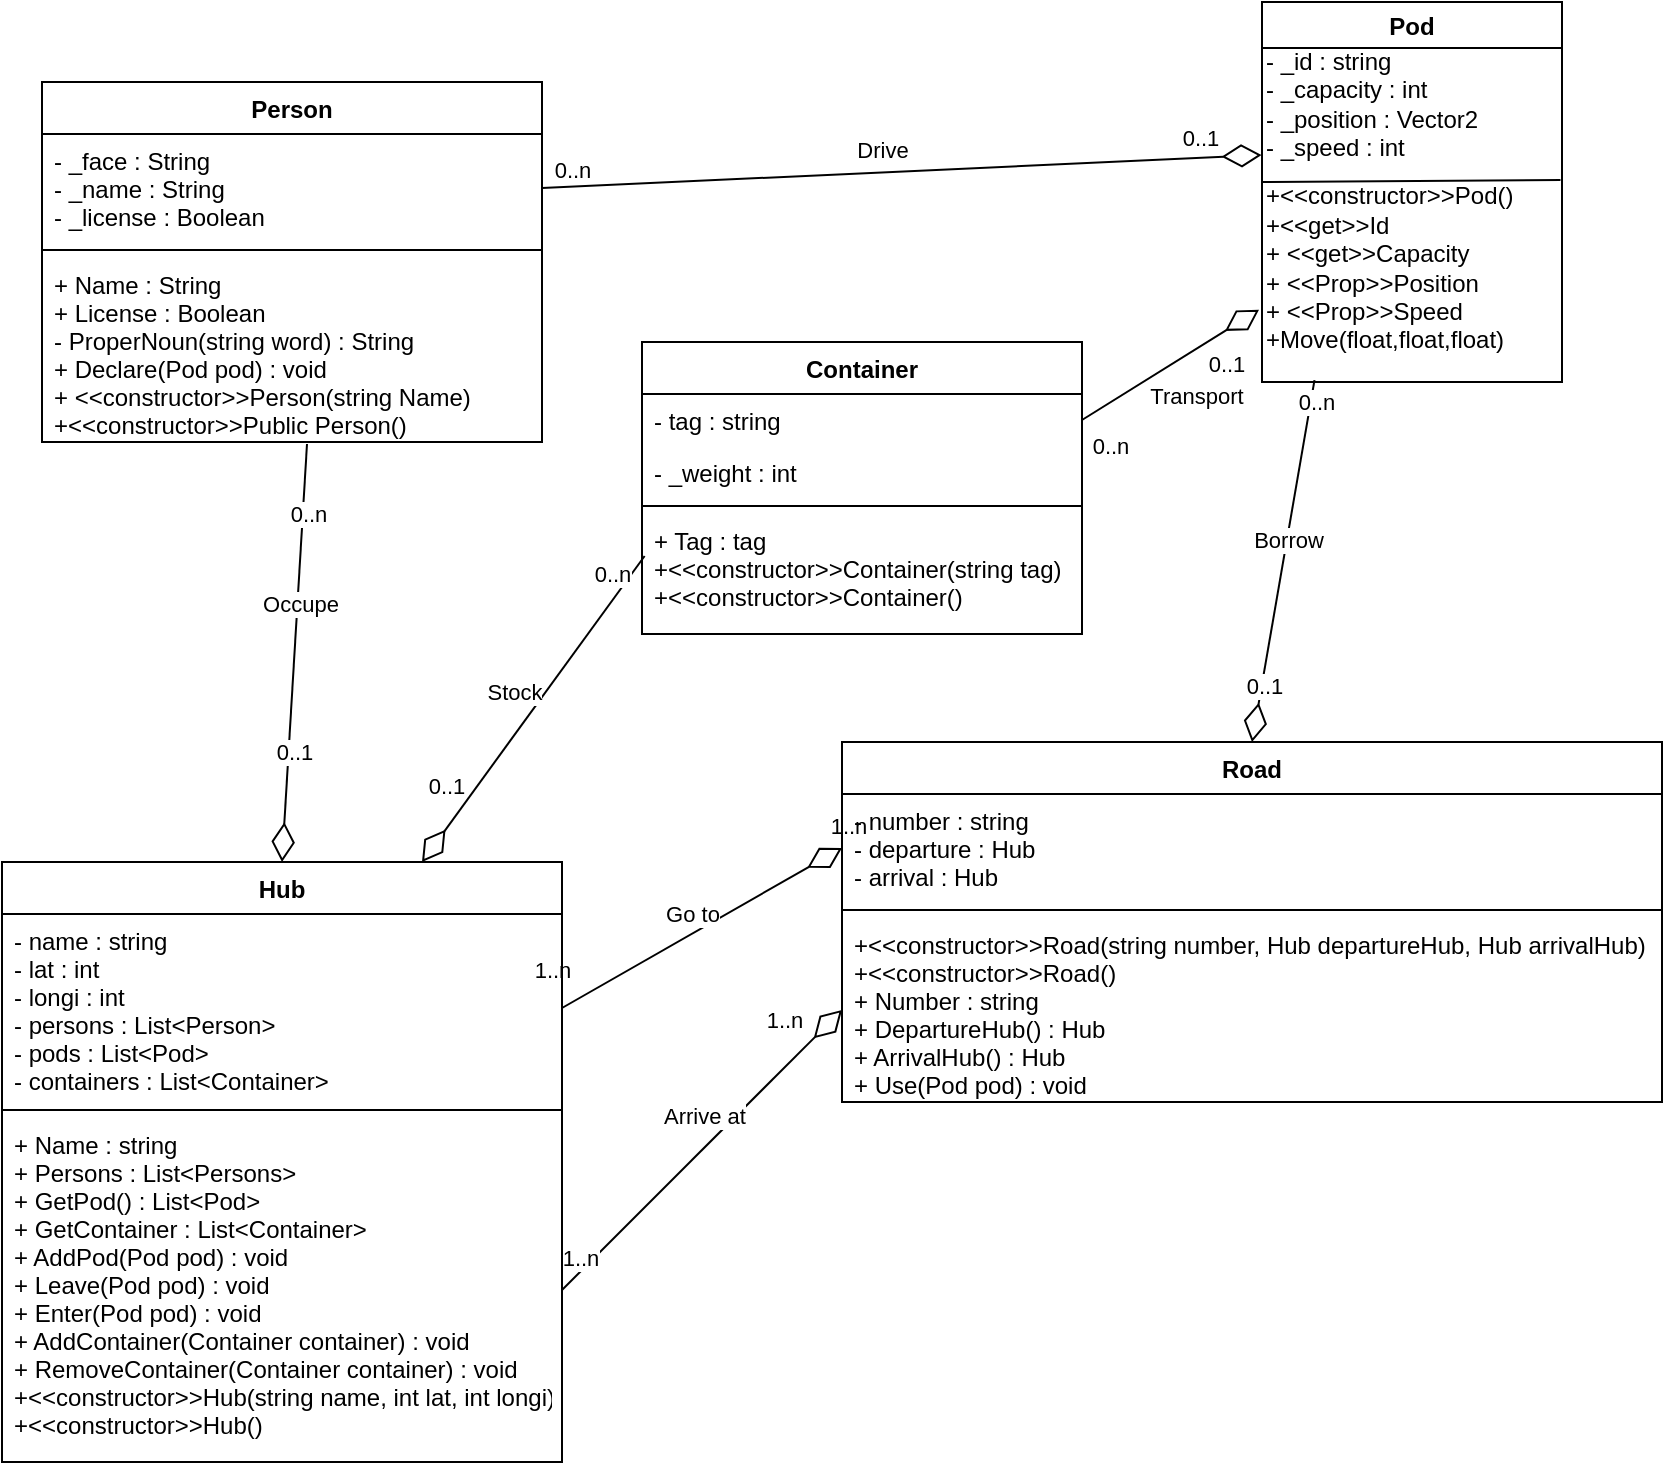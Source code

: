 <mxfile version="20.3.0" type="device"><diagram id="kgpKYQtTHZ0yAKxKKP6v" name="Page-1"><mxGraphModel dx="1220" dy="809" grid="1" gridSize="10" guides="1" tooltips="1" connect="1" arrows="1" fold="1" page="1" pageScale="1" pageWidth="1100" pageHeight="850" math="0" shadow="0"><root><mxCell id="0"/><mxCell id="1" parent="0"/><mxCell id="F5YFTLoxjawuT-Kz9pSx-9" value="Pod" style="swimlane;" parent="1" vertex="1"><mxGeometry x="640" y="30" width="150" height="190" as="geometry"/></mxCell><mxCell id="F5YFTLoxjawuT-Kz9pSx-10" value="- _id : string&lt;br&gt;&lt;div style=&quot;&quot;&gt;&lt;span style=&quot;background-color: initial;&quot;&gt;- _capacity : int&lt;/span&gt;&lt;/div&gt;&lt;div style=&quot;&quot;&gt;&lt;span style=&quot;background-color: initial;&quot;&gt;- _position : Vector2&lt;/span&gt;&lt;/div&gt;&lt;div style=&quot;&quot;&gt;&lt;span style=&quot;background-color: initial;&quot;&gt;- _speed : int&lt;/span&gt;&lt;/div&gt;" style="text;html=1;align=left;verticalAlign=middle;resizable=0;points=[];autosize=1;strokeColor=none;fillColor=none;" parent="F5YFTLoxjawuT-Kz9pSx-9" vertex="1"><mxGeometry y="16" width="130" height="70" as="geometry"/></mxCell><mxCell id="F5YFTLoxjawuT-Kz9pSx-11" value="+&amp;lt;&amp;lt;constructor&amp;gt;&amp;gt;Pod()&lt;br&gt;+&amp;lt;&amp;lt;get&amp;gt;&amp;gt;Id&lt;br&gt;+ &amp;lt;&amp;lt;get&amp;gt;&amp;gt;Capacity&lt;br&gt;+ &amp;lt;&amp;lt;Prop&amp;gt;&amp;gt;Position&lt;br&gt;+ &amp;lt;&amp;lt;Prop&amp;gt;&amp;gt;Speed&lt;br&gt;+Move(float,float,float)" style="text;html=1;align=left;verticalAlign=middle;resizable=0;points=[];autosize=1;strokeColor=none;fillColor=none;" parent="F5YFTLoxjawuT-Kz9pSx-9" vertex="1"><mxGeometry y="83" width="150" height="100" as="geometry"/></mxCell><mxCell id="F5YFTLoxjawuT-Kz9pSx-13" value="" style="endArrow=none;html=1;rounded=0;exitX=-0.001;exitY=0.07;exitDx=0;exitDy=0;exitPerimeter=0;entryX=0.995;entryY=0.06;entryDx=0;entryDy=0;entryPerimeter=0;" parent="F5YFTLoxjawuT-Kz9pSx-9" source="F5YFTLoxjawuT-Kz9pSx-11" target="F5YFTLoxjawuT-Kz9pSx-11" edge="1"><mxGeometry width="50" height="50" relative="1" as="geometry"><mxPoint x="5" y="80" as="sourcePoint"/><mxPoint x="155" y="40" as="targetPoint"/></mxGeometry></mxCell><mxCell id="F5YFTLoxjawuT-Kz9pSx-19" value="" style="endArrow=none;html=1;rounded=0;startArrow=diamondThin;startFill=0;exitX=-0.002;exitY=0.864;exitDx=0;exitDy=0;exitPerimeter=0;endSize=7;startSize=17;targetPerimeterSpacing=2;entryX=1;entryY=0.5;entryDx=0;entryDy=0;" parent="1" source="F5YFTLoxjawuT-Kz9pSx-10" target="wmPFfELcsKsomXW3OkJb-19" edge="1"><mxGeometry width="50" height="50" relative="1" as="geometry"><mxPoint x="400" y="110" as="sourcePoint"/><mxPoint x="470" y="210" as="targetPoint"/></mxGeometry></mxCell><mxCell id="F5YFTLoxjawuT-Kz9pSx-21" value="Drive" style="edgeLabel;html=1;align=center;verticalAlign=middle;resizable=0;points=[];" parent="F5YFTLoxjawuT-Kz9pSx-19" vertex="1" connectable="0"><mxGeometry x="0.057" y="1" relative="1" as="geometry"><mxPoint y="-12" as="offset"/></mxGeometry></mxCell><mxCell id="F5YFTLoxjawuT-Kz9pSx-24" value="0..n" style="edgeLabel;html=1;align=center;verticalAlign=middle;resizable=0;points=[];" parent="F5YFTLoxjawuT-Kz9pSx-19" vertex="1" connectable="0"><mxGeometry x="0.919" y="3" relative="1" as="geometry"><mxPoint y="-12" as="offset"/></mxGeometry></mxCell><mxCell id="wmPFfELcsKsomXW3OkJb-22" value="0..1" style="edgeLabel;html=1;align=center;verticalAlign=middle;resizable=0;points=[];" parent="F5YFTLoxjawuT-Kz9pSx-19" vertex="1" connectable="0"><mxGeometry x="-0.83" y="-3" relative="1" as="geometry"><mxPoint y="-7" as="offset"/></mxGeometry></mxCell><mxCell id="F5YFTLoxjawuT-Kz9pSx-25" value="" style="endArrow=none;html=1;rounded=0;startSize=17;endSize=7;targetPerimeterSpacing=2;startArrow=diamondThin;startFill=0;exitX=-0.01;exitY=0.709;exitDx=0;exitDy=0;exitPerimeter=0;entryX=1;entryY=0.5;entryDx=0;entryDy=0;" parent="1" source="F5YFTLoxjawuT-Kz9pSx-11" target="wmPFfELcsKsomXW3OkJb-6" edge="1"><mxGeometry width="50" height="50" relative="1" as="geometry"><mxPoint x="570" y="270" as="sourcePoint"/><mxPoint x="280" y="220" as="targetPoint"/></mxGeometry></mxCell><mxCell id="F5YFTLoxjawuT-Kz9pSx-26" value="Transport" style="edgeLabel;html=1;align=center;verticalAlign=middle;resizable=0;points=[];" parent="F5YFTLoxjawuT-Kz9pSx-25" vertex="1" connectable="0"><mxGeometry x="0.149" relative="1" as="geometry"><mxPoint x="19" y="11" as="offset"/></mxGeometry></mxCell><mxCell id="F5YFTLoxjawuT-Kz9pSx-28" value="0..1" style="edgeLabel;html=1;align=center;verticalAlign=middle;resizable=0;points=[];" parent="F5YFTLoxjawuT-Kz9pSx-25" vertex="1" connectable="0"><mxGeometry x="-0.715" y="-1" relative="1" as="geometry"><mxPoint x="-3" y="20" as="offset"/></mxGeometry></mxCell><mxCell id="F5YFTLoxjawuT-Kz9pSx-29" value="0..n" style="edgeLabel;html=1;align=center;verticalAlign=middle;resizable=0;points=[];" parent="F5YFTLoxjawuT-Kz9pSx-25" vertex="1" connectable="0"><mxGeometry x="0.756" y="-1" relative="1" as="geometry"><mxPoint x="3" y="20" as="offset"/></mxGeometry></mxCell><mxCell id="F5YFTLoxjawuT-Kz9pSx-35" value="" style="endArrow=none;html=1;rounded=0;startSize=17;endSize=7;targetPerimeterSpacing=7;startArrow=diamondThin;startFill=0;endFill=0;sourcePerimeterSpacing=17;entryX=0.006;entryY=0.35;entryDx=0;entryDy=0;entryPerimeter=0;exitX=0.75;exitY=0;exitDx=0;exitDy=0;" parent="1" source="wmPFfELcsKsomXW3OkJb-9" target="wmPFfELcsKsomXW3OkJb-8" edge="1"><mxGeometry width="50" height="50" relative="1" as="geometry"><mxPoint x="230" y="390" as="sourcePoint"/><mxPoint x="280" y="250" as="targetPoint"/></mxGeometry></mxCell><mxCell id="F5YFTLoxjawuT-Kz9pSx-36" value="Stock" style="edgeLabel;html=1;align=center;verticalAlign=middle;resizable=0;points=[];" parent="F5YFTLoxjawuT-Kz9pSx-35" vertex="1" connectable="0"><mxGeometry x="-0.209" relative="1" as="geometry"><mxPoint x="2" y="-25" as="offset"/></mxGeometry></mxCell><mxCell id="F5YFTLoxjawuT-Kz9pSx-37" value="0..1" style="edgeLabel;html=1;align=center;verticalAlign=middle;resizable=0;points=[];" parent="F5YFTLoxjawuT-Kz9pSx-35" vertex="1" connectable="0"><mxGeometry x="-0.631" y="-1" relative="1" as="geometry"><mxPoint x="-10" y="-11" as="offset"/></mxGeometry></mxCell><mxCell id="F5YFTLoxjawuT-Kz9pSx-38" value="0..n" style="edgeLabel;html=1;align=center;verticalAlign=middle;resizable=0;points=[];" parent="F5YFTLoxjawuT-Kz9pSx-35" vertex="1" connectable="0"><mxGeometry x="0.744" y="1" relative="1" as="geometry"><mxPoint x="-2" y="-10" as="offset"/></mxGeometry></mxCell><mxCell id="F5YFTLoxjawuT-Kz9pSx-39" value="" style="endArrow=none;html=1;rounded=0;startSize=17;endSize=17;sourcePerimeterSpacing=7;targetPerimeterSpacing=7;endFill=0;exitX=0.5;exitY=0;exitDx=0;exitDy=0;startArrow=diamondThin;startFill=0;entryX=0.53;entryY=1.011;entryDx=0;entryDy=0;entryPerimeter=0;" parent="1" source="wmPFfELcsKsomXW3OkJb-9" target="wmPFfELcsKsomXW3OkJb-21" edge="1"><mxGeometry width="50" height="50" relative="1" as="geometry"><mxPoint x="180" y="270" as="sourcePoint"/><mxPoint x="280" y="250" as="targetPoint"/></mxGeometry></mxCell><mxCell id="F5YFTLoxjawuT-Kz9pSx-40" value="Occupe" style="edgeLabel;html=1;align=center;verticalAlign=middle;resizable=0;points=[];" parent="F5YFTLoxjawuT-Kz9pSx-39" vertex="1" connectable="0"><mxGeometry x="0.241" y="-1" relative="1" as="geometry"><mxPoint as="offset"/></mxGeometry></mxCell><mxCell id="F5YFTLoxjawuT-Kz9pSx-41" value="0..n" style="edgeLabel;html=1;align=center;verticalAlign=middle;resizable=0;points=[];" parent="F5YFTLoxjawuT-Kz9pSx-39" vertex="1" connectable="0"><mxGeometry x="0.674" y="-2" relative="1" as="geometry"><mxPoint as="offset"/></mxGeometry></mxCell><mxCell id="F5YFTLoxjawuT-Kz9pSx-42" value="0..1" style="edgeLabel;html=1;align=center;verticalAlign=middle;resizable=0;points=[];" parent="F5YFTLoxjawuT-Kz9pSx-39" vertex="1" connectable="0"><mxGeometry x="-0.475" y="-2" relative="1" as="geometry"><mxPoint as="offset"/></mxGeometry></mxCell><mxCell id="F5YFTLoxjawuT-Kz9pSx-51" value="" style="endArrow=none;html=1;rounded=0;startSize=17;endSize=17;sourcePerimeterSpacing=7;targetPerimeterSpacing=7;entryX=0.175;entryY=1.061;entryDx=0;entryDy=0;entryPerimeter=0;startArrow=diamondThin;startFill=0;exitX=0.5;exitY=0;exitDx=0;exitDy=0;" parent="1" source="wmPFfELcsKsomXW3OkJb-1" target="F5YFTLoxjawuT-Kz9pSx-11" edge="1"><mxGeometry width="50" height="50" relative="1" as="geometry"><mxPoint x="700" y="420" as="sourcePoint"/><mxPoint x="280" y="270" as="targetPoint"/><Array as="points"/></mxGeometry></mxCell><mxCell id="F5YFTLoxjawuT-Kz9pSx-52" value="0..1" style="edgeLabel;html=1;align=center;verticalAlign=middle;resizable=0;points=[];" parent="F5YFTLoxjawuT-Kz9pSx-51" vertex="1" connectable="0"><mxGeometry x="-0.682" y="-1" relative="1" as="geometry"><mxPoint as="offset"/></mxGeometry></mxCell><mxCell id="F5YFTLoxjawuT-Kz9pSx-53" value="0..n" style="edgeLabel;html=1;align=center;verticalAlign=middle;resizable=0;points=[];" parent="F5YFTLoxjawuT-Kz9pSx-51" vertex="1" connectable="0"><mxGeometry x="0.885" y="-2" relative="1" as="geometry"><mxPoint as="offset"/></mxGeometry></mxCell><mxCell id="F5YFTLoxjawuT-Kz9pSx-55" value="Borrow" style="edgeLabel;html=1;align=center;verticalAlign=middle;resizable=0;points=[];" parent="F5YFTLoxjawuT-Kz9pSx-51" vertex="1" connectable="0"><mxGeometry x="0.121" relative="1" as="geometry"><mxPoint as="offset"/></mxGeometry></mxCell><mxCell id="F5YFTLoxjawuT-Kz9pSx-56" value="" style="endArrow=none;html=1;rounded=0;startSize=17;endSize=17;sourcePerimeterSpacing=7;targetPerimeterSpacing=7;startArrow=diamondThin;startFill=0;entryX=1;entryY=0.5;entryDx=0;entryDy=0;exitX=0;exitY=0.5;exitDx=0;exitDy=0;" parent="1" source="wmPFfELcsKsomXW3OkJb-2" target="wmPFfELcsKsomXW3OkJb-10" edge="1"><mxGeometry width="50" height="50" relative="1" as="geometry"><mxPoint x="530" y="590" as="sourcePoint"/><mxPoint x="460" y="497" as="targetPoint"/></mxGeometry></mxCell><mxCell id="F5YFTLoxjawuT-Kz9pSx-57" value="Go&amp;nbsp;to" style="edgeLabel;html=1;align=center;verticalAlign=middle;resizable=0;points=[];" parent="F5YFTLoxjawuT-Kz9pSx-56" vertex="1" connectable="0"><mxGeometry x="0.094" y="1" relative="1" as="geometry"><mxPoint x="1" y="-12" as="offset"/></mxGeometry></mxCell><mxCell id="F5YFTLoxjawuT-Kz9pSx-61" value="1..n" style="edgeLabel;html=1;align=center;verticalAlign=middle;resizable=0;points=[];" parent="F5YFTLoxjawuT-Kz9pSx-56" vertex="1" connectable="0"><mxGeometry x="-0.9" y="-1" relative="1" as="geometry"><mxPoint x="10" y="-14" as="offset"/></mxGeometry></mxCell><mxCell id="F5YFTLoxjawuT-Kz9pSx-62" value="1..n" style="edgeLabel;html=1;align=center;verticalAlign=middle;resizable=0;points=[];" parent="F5YFTLoxjawuT-Kz9pSx-56" vertex="1" connectable="0"><mxGeometry x="0.936" y="-3" relative="1" as="geometry"><mxPoint x="-8" y="-14" as="offset"/></mxGeometry></mxCell><mxCell id="F5YFTLoxjawuT-Kz9pSx-58" value="" style="endArrow=diamondThin;html=1;rounded=0;startSize=17;endSize=17;sourcePerimeterSpacing=7;targetPerimeterSpacing=7;endFill=0;entryX=0;entryY=0.5;entryDx=0;entryDy=0;exitX=1;exitY=0.5;exitDx=0;exitDy=0;" parent="1" source="wmPFfELcsKsomXW3OkJb-12" target="wmPFfELcsKsomXW3OkJb-4" edge="1"><mxGeometry width="50" height="50" relative="1" as="geometry"><mxPoint x="170" y="530" as="sourcePoint"/><mxPoint x="480" y="530" as="targetPoint"/></mxGeometry></mxCell><mxCell id="F5YFTLoxjawuT-Kz9pSx-60" value="Arrive at" style="edgeLabel;html=1;align=center;verticalAlign=middle;resizable=0;points=[];" parent="F5YFTLoxjawuT-Kz9pSx-58" vertex="1" connectable="0"><mxGeometry x="0.05" y="2" relative="1" as="geometry"><mxPoint x="-1" y="-12" as="offset"/></mxGeometry></mxCell><mxCell id="F5YFTLoxjawuT-Kz9pSx-63" value="1..n" style="edgeLabel;html=1;align=center;verticalAlign=middle;resizable=0;points=[];" parent="F5YFTLoxjawuT-Kz9pSx-58" vertex="1" connectable="0"><mxGeometry x="-0.933" relative="1" as="geometry"><mxPoint x="4" y="-12" as="offset"/></mxGeometry></mxCell><mxCell id="F5YFTLoxjawuT-Kz9pSx-64" value="1..n" style="edgeLabel;html=1;align=center;verticalAlign=middle;resizable=0;points=[];" parent="F5YFTLoxjawuT-Kz9pSx-58" vertex="1" connectable="0"><mxGeometry x="0.819" y="1" relative="1" as="geometry"><mxPoint x="-16" y="-7" as="offset"/></mxGeometry></mxCell><mxCell id="wmPFfELcsKsomXW3OkJb-1" value="Road" style="swimlane;fontStyle=1;align=center;verticalAlign=top;childLayout=stackLayout;horizontal=1;startSize=26;horizontalStack=0;resizeParent=1;resizeParentMax=0;resizeLast=0;collapsible=1;marginBottom=0;" parent="1" vertex="1"><mxGeometry x="430" y="400" width="410" height="180" as="geometry"/></mxCell><mxCell id="wmPFfELcsKsomXW3OkJb-2" value="- number : string&#10;- departure : Hub&#10;- arrival : Hub" style="text;strokeColor=none;fillColor=none;align=left;verticalAlign=top;spacingLeft=4;spacingRight=4;overflow=hidden;rotatable=0;points=[[0,0.5],[1,0.5]];portConstraint=eastwest;" parent="wmPFfELcsKsomXW3OkJb-1" vertex="1"><mxGeometry y="26" width="410" height="54" as="geometry"/></mxCell><mxCell id="wmPFfELcsKsomXW3OkJb-3" value="" style="line;strokeWidth=1;fillColor=none;align=left;verticalAlign=middle;spacingTop=-1;spacingLeft=3;spacingRight=3;rotatable=0;labelPosition=right;points=[];portConstraint=eastwest;strokeColor=inherit;" parent="wmPFfELcsKsomXW3OkJb-1" vertex="1"><mxGeometry y="80" width="410" height="8" as="geometry"/></mxCell><mxCell id="wmPFfELcsKsomXW3OkJb-4" value="+&lt;&lt;constructor&gt;&gt;Road(string number, Hub departureHub, Hub arrivalHub)&#10;+&lt;&lt;constructor&gt;&gt;Road()&#10;+ Number : string&#10;+ DepartureHub() : Hub&#10;+ ArrivalHub() : Hub&#10;+ Use(Pod pod) : void" style="text;strokeColor=none;fillColor=none;align=left;verticalAlign=top;spacingLeft=4;spacingRight=4;overflow=hidden;rotatable=0;points=[[0,0.5],[1,0.5]];portConstraint=eastwest;" parent="wmPFfELcsKsomXW3OkJb-1" vertex="1"><mxGeometry y="88" width="410" height="92" as="geometry"/></mxCell><mxCell id="wmPFfELcsKsomXW3OkJb-5" value="Container" style="swimlane;fontStyle=1;align=center;verticalAlign=top;childLayout=stackLayout;horizontal=1;startSize=26;horizontalStack=0;resizeParent=1;resizeParentMax=0;resizeLast=0;collapsible=1;marginBottom=0;" parent="1" vertex="1"><mxGeometry x="330" y="200" width="220" height="146" as="geometry"/></mxCell><mxCell id="wmPFfELcsKsomXW3OkJb-6" value="- tag : string" style="text;strokeColor=none;fillColor=none;align=left;verticalAlign=top;spacingLeft=4;spacingRight=4;overflow=hidden;rotatable=0;points=[[0,0.5],[1,0.5]];portConstraint=eastwest;" parent="wmPFfELcsKsomXW3OkJb-5" vertex="1"><mxGeometry y="26" width="220" height="26" as="geometry"/></mxCell><mxCell id="YjRgJoNN4tDvzqhnIMFs-1" value="- _weight : int" style="text;strokeColor=none;fillColor=none;align=left;verticalAlign=top;spacingLeft=4;spacingRight=4;overflow=hidden;rotatable=0;points=[[0,0.5],[1,0.5]];portConstraint=eastwest;" vertex="1" parent="wmPFfELcsKsomXW3OkJb-5"><mxGeometry y="52" width="220" height="26" as="geometry"/></mxCell><mxCell id="wmPFfELcsKsomXW3OkJb-7" value="" style="line;strokeWidth=1;fillColor=none;align=left;verticalAlign=middle;spacingTop=-1;spacingLeft=3;spacingRight=3;rotatable=0;labelPosition=right;points=[];portConstraint=eastwest;strokeColor=inherit;" parent="wmPFfELcsKsomXW3OkJb-5" vertex="1"><mxGeometry y="78" width="220" height="8" as="geometry"/></mxCell><mxCell id="wmPFfELcsKsomXW3OkJb-8" value="+ Tag : tag&#10;+&lt;&lt;constructor&gt;&gt;Container(string tag)&#10;+&lt;&lt;constructor&gt;&gt;Container()" style="text;strokeColor=none;fillColor=none;align=left;verticalAlign=top;spacingLeft=4;spacingRight=4;overflow=hidden;rotatable=0;points=[[0,0.5],[1,0.5]];portConstraint=eastwest;" parent="wmPFfELcsKsomXW3OkJb-5" vertex="1"><mxGeometry y="86" width="220" height="60" as="geometry"/></mxCell><mxCell id="wmPFfELcsKsomXW3OkJb-9" value="Hub" style="swimlane;fontStyle=1;align=center;verticalAlign=top;childLayout=stackLayout;horizontal=1;startSize=26;horizontalStack=0;resizeParent=1;resizeParentMax=0;resizeLast=0;collapsible=1;marginBottom=0;" parent="1" vertex="1"><mxGeometry x="10" y="460" width="280" height="300" as="geometry"/></mxCell><mxCell id="wmPFfELcsKsomXW3OkJb-10" value="- name : string&#10;- lat : int&#10;- longi : int&#10;- persons : List&lt;Person&gt;&#10;- pods : List&lt;Pod&gt;&#10;- containers : List&lt;Container&gt;" style="text;strokeColor=none;fillColor=none;align=left;verticalAlign=top;spacingLeft=4;spacingRight=4;overflow=hidden;rotatable=0;points=[[0,0.5],[1,0.5]];portConstraint=eastwest;" parent="wmPFfELcsKsomXW3OkJb-9" vertex="1"><mxGeometry y="26" width="280" height="94" as="geometry"/></mxCell><mxCell id="wmPFfELcsKsomXW3OkJb-11" value="" style="line;strokeWidth=1;fillColor=none;align=left;verticalAlign=middle;spacingTop=-1;spacingLeft=3;spacingRight=3;rotatable=0;labelPosition=right;points=[];portConstraint=eastwest;strokeColor=inherit;" parent="wmPFfELcsKsomXW3OkJb-9" vertex="1"><mxGeometry y="120" width="280" height="8" as="geometry"/></mxCell><mxCell id="wmPFfELcsKsomXW3OkJb-12" value="+ Name : string&#10;+ Persons : List&lt;Persons&gt;&#10;+ GetPod() : List&lt;Pod&gt;&#10;+ GetContainer : List&lt;Container&gt;&#10;+ AddPod(Pod pod) : void&#10;+ Leave(Pod pod) : void&#10;+ Enter(Pod pod) : void&#10;+ AddContainer(Container container) : void&#10;+ RemoveContainer(Container container) : void&#10;+&lt;&lt;constructor&gt;&gt;Hub(string name, int lat, int longi)&#10;+&lt;&lt;constructor&gt;&gt;Hub()" style="text;strokeColor=none;fillColor=none;align=left;verticalAlign=top;spacingLeft=4;spacingRight=4;overflow=hidden;rotatable=0;points=[[0,0.5],[1,0.5]];portConstraint=eastwest;" parent="wmPFfELcsKsomXW3OkJb-9" vertex="1"><mxGeometry y="128" width="280" height="172" as="geometry"/></mxCell><mxCell id="wmPFfELcsKsomXW3OkJb-18" value="Person" style="swimlane;fontStyle=1;align=center;verticalAlign=top;childLayout=stackLayout;horizontal=1;startSize=26;horizontalStack=0;resizeParent=1;resizeParentMax=0;resizeLast=0;collapsible=1;marginBottom=0;" parent="1" vertex="1"><mxGeometry x="30" y="70" width="250" height="180" as="geometry"/></mxCell><mxCell id="wmPFfELcsKsomXW3OkJb-19" value="- _face : String&#10;- _name : String&#10;- _license : Boolean" style="text;strokeColor=none;fillColor=none;align=left;verticalAlign=top;spacingLeft=4;spacingRight=4;overflow=hidden;rotatable=0;points=[[0,0.5],[1,0.5]];portConstraint=eastwest;" parent="wmPFfELcsKsomXW3OkJb-18" vertex="1"><mxGeometry y="26" width="250" height="54" as="geometry"/></mxCell><mxCell id="wmPFfELcsKsomXW3OkJb-20" value="" style="line;strokeWidth=1;fillColor=none;align=left;verticalAlign=middle;spacingTop=-1;spacingLeft=3;spacingRight=3;rotatable=0;labelPosition=right;points=[];portConstraint=eastwest;strokeColor=inherit;" parent="wmPFfELcsKsomXW3OkJb-18" vertex="1"><mxGeometry y="80" width="250" height="8" as="geometry"/></mxCell><mxCell id="wmPFfELcsKsomXW3OkJb-21" value="+ Name : String&#10;+ License : Boolean&#10;- ProperNoun(string word) : String&#10;+ Declare(Pod pod) : void&#10;+ &lt;&lt;constructor&gt;&gt;Person(string Name)&#10;+&lt;&lt;constructor&gt;&gt;Public Person()&#10;" style="text;strokeColor=none;fillColor=none;align=left;verticalAlign=top;spacingLeft=4;spacingRight=4;overflow=hidden;rotatable=0;points=[[0,0.5],[1,0.5]];portConstraint=eastwest;" parent="wmPFfELcsKsomXW3OkJb-18" vertex="1"><mxGeometry y="88" width="250" height="92" as="geometry"/></mxCell></root></mxGraphModel></diagram></mxfile>